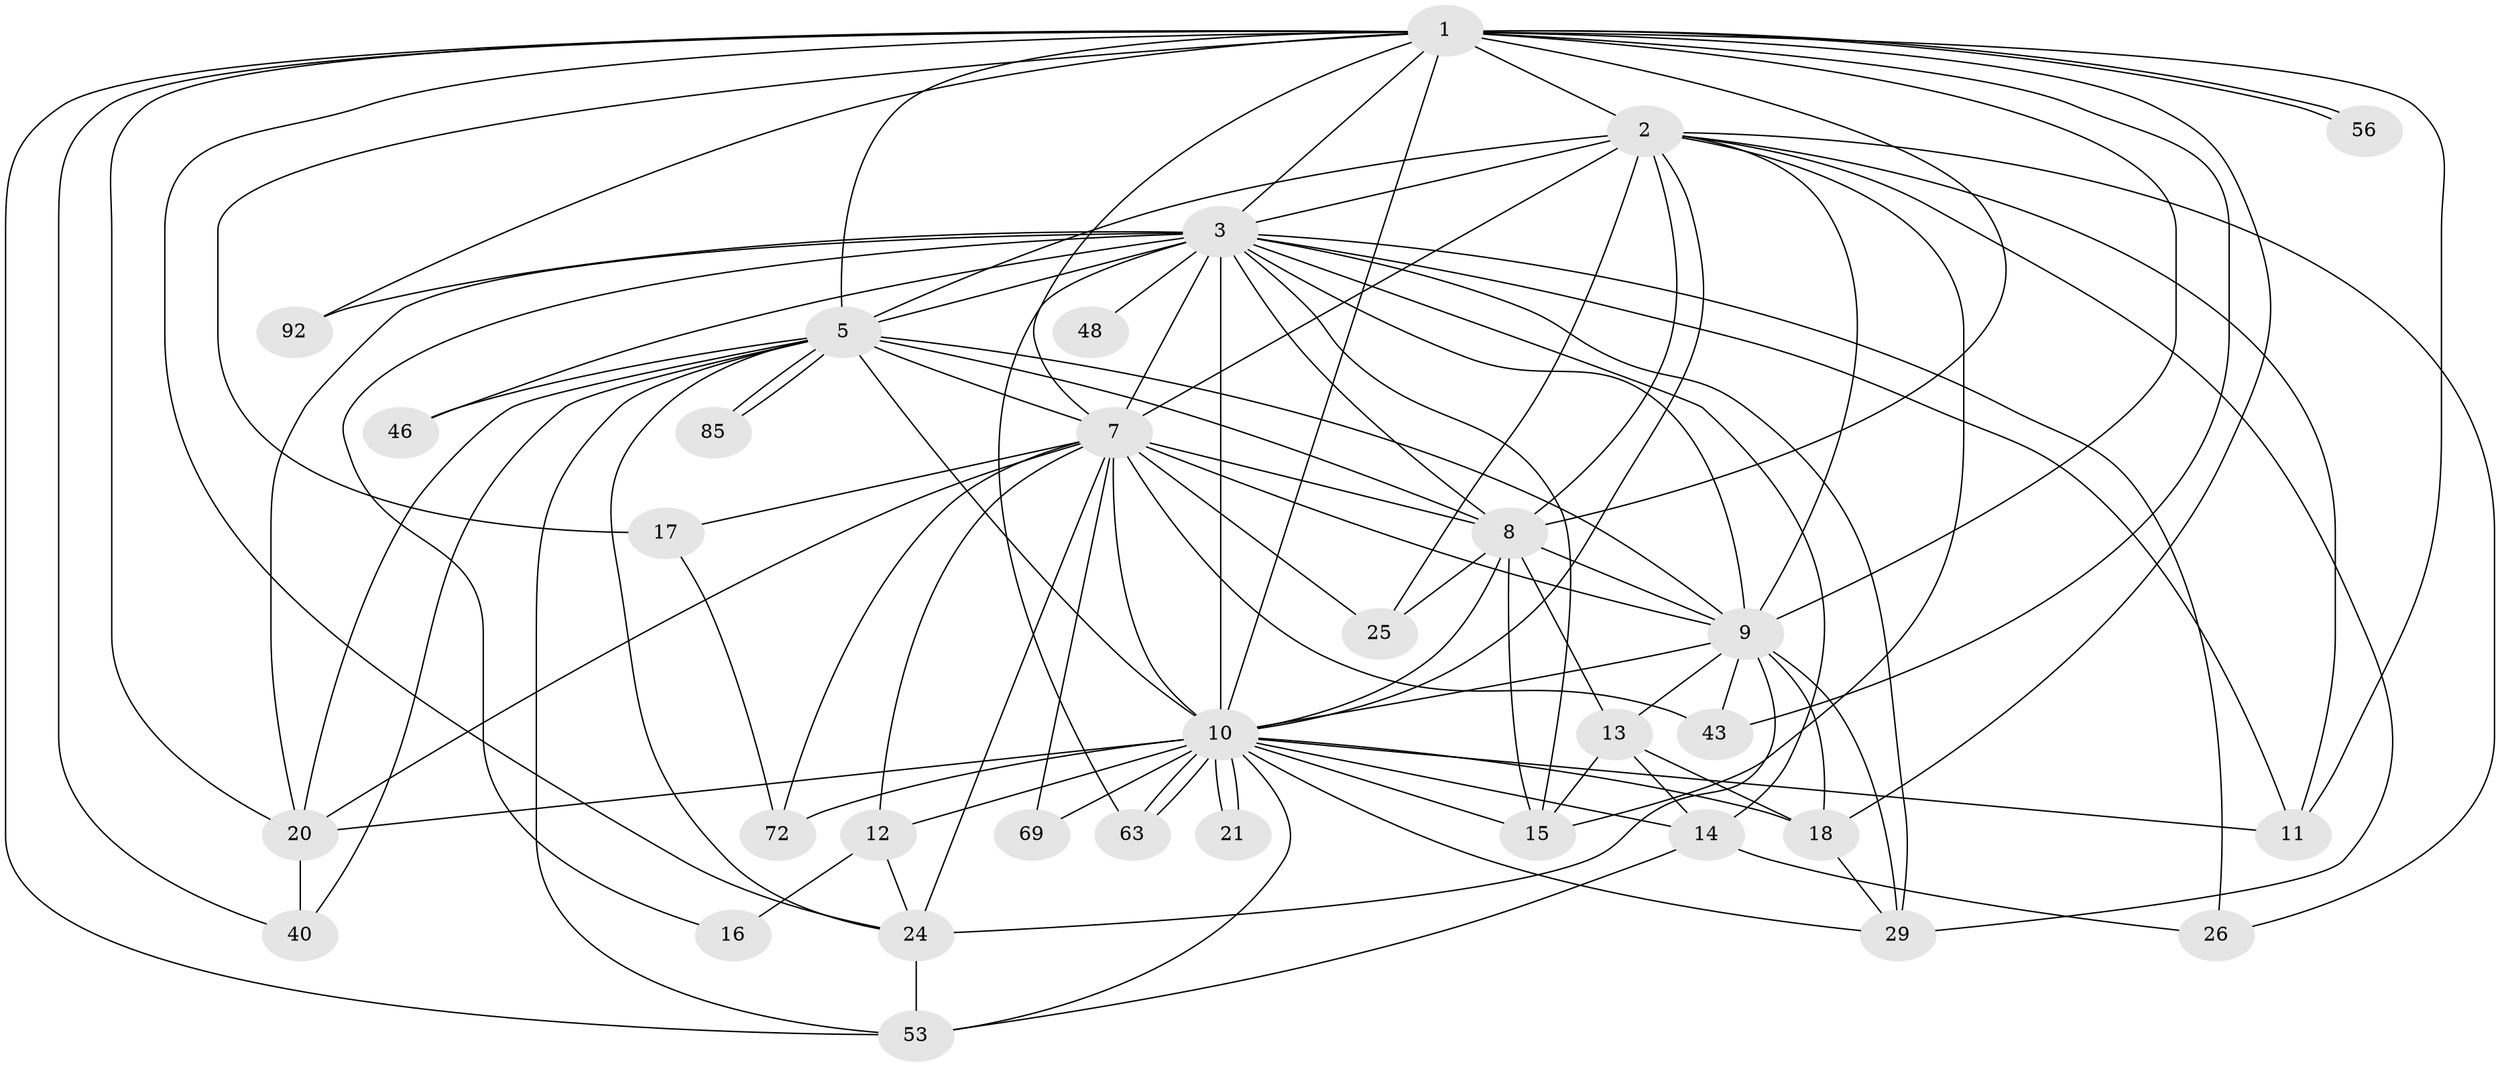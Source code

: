 // original degree distribution, {22: 0.009009009009009009, 16: 0.009009009009009009, 26: 0.009009009009009009, 13: 0.009009009009009009, 20: 0.009009009009009009, 21: 0.009009009009009009, 28: 0.009009009009009009, 14: 0.009009009009009009, 19: 0.009009009009009009, 36: 0.009009009009009009, 5: 0.07207207207207207, 6: 0.009009009009009009, 3: 0.1981981981981982, 2: 0.5315315315315315, 9: 0.009009009009009009, 4: 0.09009009009009009}
// Generated by graph-tools (version 1.1) at 2025/17/03/04/25 18:17:32]
// undirected, 33 vertices, 103 edges
graph export_dot {
graph [start="1"]
  node [color=gray90,style=filled];
  1 [super="+78"];
  2 [super="+22+27+80"];
  3 [super="+33+76+4+84+38+6+61"];
  5 [super="+19+68"];
  7 [super="+42"];
  8;
  9;
  10 [super="+73+107+96+64+23+28+67+52+34+36+51+97+44"];
  11 [super="+89"];
  12 [super="+60"];
  13;
  14 [super="+37"];
  15 [super="+50"];
  16 [super="+59"];
  17 [super="+49+74"];
  18 [super="+31+30"];
  20 [super="+66+99+100+104+32+65"];
  21;
  24 [super="+91+54"];
  25 [super="+95"];
  26;
  29 [super="+45"];
  40 [super="+106"];
  43 [super="+108"];
  46;
  48;
  53 [super="+57+83"];
  56;
  63 [super="+98"];
  69;
  72 [super="+90"];
  85;
  92;
  1 -- 2;
  1 -- 3 [weight=3];
  1 -- 5;
  1 -- 7;
  1 -- 8;
  1 -- 9;
  1 -- 10 [weight=3];
  1 -- 17;
  1 -- 18;
  1 -- 20;
  1 -- 43;
  1 -- 56;
  1 -- 56;
  1 -- 92;
  1 -- 11;
  1 -- 24;
  1 -- 53;
  1 -- 40;
  2 -- 3 [weight=4];
  2 -- 5;
  2 -- 7 [weight=2];
  2 -- 8;
  2 -- 9 [weight=2];
  2 -- 10;
  2 -- 11;
  2 -- 25 [weight=2];
  2 -- 29;
  2 -- 15;
  2 -- 26;
  3 -- 5 [weight=4];
  3 -- 7 [weight=7];
  3 -- 8 [weight=3];
  3 -- 9 [weight=5];
  3 -- 10 [weight=12];
  3 -- 11 [weight=2];
  3 -- 15;
  3 -- 26;
  3 -- 46;
  3 -- 48 [weight=2];
  3 -- 20 [weight=2];
  3 -- 14;
  3 -- 92;
  3 -- 16;
  3 -- 29;
  3 -- 63;
  5 -- 7;
  5 -- 8;
  5 -- 9 [weight=2];
  5 -- 10 [weight=3];
  5 -- 20 [weight=2];
  5 -- 40;
  5 -- 46;
  5 -- 53;
  5 -- 85;
  5 -- 85;
  5 -- 24;
  7 -- 8;
  7 -- 9;
  7 -- 10 [weight=3];
  7 -- 12 [weight=2];
  7 -- 17 [weight=3];
  7 -- 24 [weight=2];
  7 -- 43;
  7 -- 69;
  7 -- 72;
  7 -- 20 [weight=2];
  7 -- 25;
  8 -- 9;
  8 -- 10 [weight=3];
  8 -- 13;
  8 -- 25;
  8 -- 15;
  9 -- 10 [weight=2];
  9 -- 13;
  9 -- 18;
  9 -- 24;
  9 -- 43;
  9 -- 29;
  10 -- 12 [weight=3];
  10 -- 14 [weight=3];
  10 -- 21;
  10 -- 21;
  10 -- 63;
  10 -- 63;
  10 -- 69;
  10 -- 29;
  10 -- 20;
  10 -- 11;
  10 -- 15;
  10 -- 18;
  10 -- 72;
  10 -- 53;
  12 -- 16;
  12 -- 24;
  13 -- 14;
  13 -- 15;
  13 -- 18;
  14 -- 53;
  14 -- 26;
  17 -- 72;
  18 -- 29;
  20 -- 40;
  24 -- 53;
}
